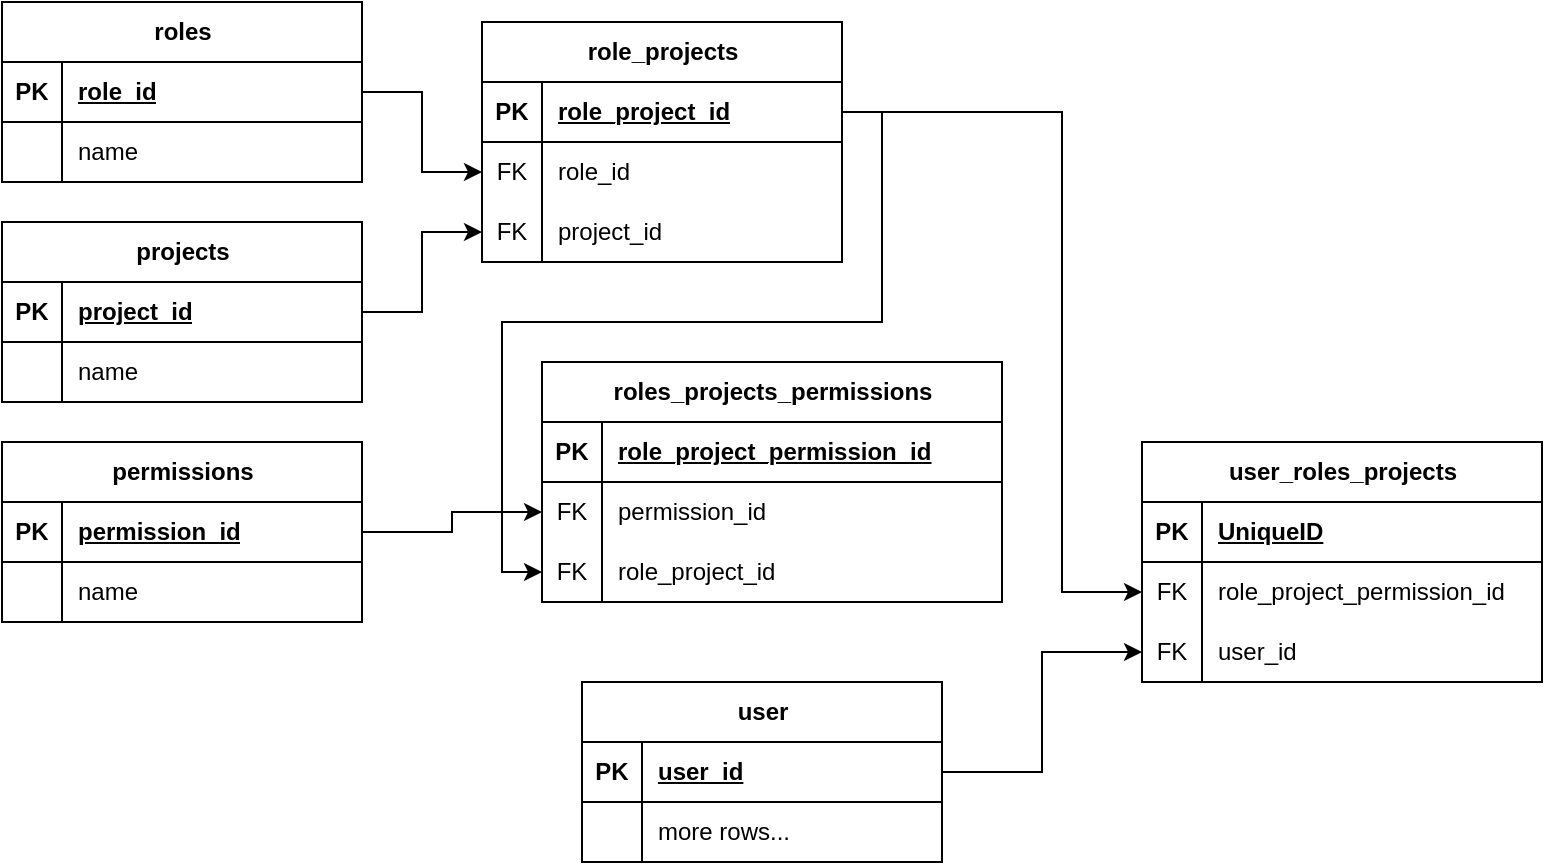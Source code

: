 <mxfile version="24.0.5" type="github">
  <diagram name="Page-1" id="IihxDoKMmYqEm5pNbVJN">
    <mxGraphModel dx="794" dy="458" grid="1" gridSize="10" guides="1" tooltips="1" connect="1" arrows="1" fold="1" page="1" pageScale="1" pageWidth="827" pageHeight="1169" math="0" shadow="0">
      <root>
        <mxCell id="0" />
        <mxCell id="1" parent="0" />
        <mxCell id="8icQrBkEeKGjX3cVh9VP-3" value="roles" style="shape=table;startSize=30;container=1;collapsible=1;childLayout=tableLayout;fixedRows=1;rowLines=0;fontStyle=1;align=center;resizeLast=1;html=1;" vertex="1" parent="1">
          <mxGeometry x="90" y="40" width="180" height="90" as="geometry" />
        </mxCell>
        <mxCell id="8icQrBkEeKGjX3cVh9VP-4" value="" style="shape=tableRow;horizontal=0;startSize=0;swimlaneHead=0;swimlaneBody=0;fillColor=none;collapsible=0;dropTarget=0;points=[[0,0.5],[1,0.5]];portConstraint=eastwest;top=0;left=0;right=0;bottom=1;" vertex="1" parent="8icQrBkEeKGjX3cVh9VP-3">
          <mxGeometry y="30" width="180" height="30" as="geometry" />
        </mxCell>
        <mxCell id="8icQrBkEeKGjX3cVh9VP-5" value="PK" style="shape=partialRectangle;connectable=0;fillColor=none;top=0;left=0;bottom=0;right=0;fontStyle=1;overflow=hidden;whiteSpace=wrap;html=1;" vertex="1" parent="8icQrBkEeKGjX3cVh9VP-4">
          <mxGeometry width="30" height="30" as="geometry">
            <mxRectangle width="30" height="30" as="alternateBounds" />
          </mxGeometry>
        </mxCell>
        <mxCell id="8icQrBkEeKGjX3cVh9VP-6" value="role_id" style="shape=partialRectangle;connectable=0;fillColor=none;top=0;left=0;bottom=0;right=0;align=left;spacingLeft=6;fontStyle=5;overflow=hidden;whiteSpace=wrap;html=1;" vertex="1" parent="8icQrBkEeKGjX3cVh9VP-4">
          <mxGeometry x="30" width="150" height="30" as="geometry">
            <mxRectangle width="150" height="30" as="alternateBounds" />
          </mxGeometry>
        </mxCell>
        <mxCell id="8icQrBkEeKGjX3cVh9VP-7" value="" style="shape=tableRow;horizontal=0;startSize=0;swimlaneHead=0;swimlaneBody=0;fillColor=none;collapsible=0;dropTarget=0;points=[[0,0.5],[1,0.5]];portConstraint=eastwest;top=0;left=0;right=0;bottom=0;" vertex="1" parent="8icQrBkEeKGjX3cVh9VP-3">
          <mxGeometry y="60" width="180" height="30" as="geometry" />
        </mxCell>
        <mxCell id="8icQrBkEeKGjX3cVh9VP-8" value="" style="shape=partialRectangle;connectable=0;fillColor=none;top=0;left=0;bottom=0;right=0;editable=1;overflow=hidden;whiteSpace=wrap;html=1;" vertex="1" parent="8icQrBkEeKGjX3cVh9VP-7">
          <mxGeometry width="30" height="30" as="geometry">
            <mxRectangle width="30" height="30" as="alternateBounds" />
          </mxGeometry>
        </mxCell>
        <mxCell id="8icQrBkEeKGjX3cVh9VP-9" value="name" style="shape=partialRectangle;connectable=0;fillColor=none;top=0;left=0;bottom=0;right=0;align=left;spacingLeft=6;overflow=hidden;whiteSpace=wrap;html=1;" vertex="1" parent="8icQrBkEeKGjX3cVh9VP-7">
          <mxGeometry x="30" width="150" height="30" as="geometry">
            <mxRectangle width="150" height="30" as="alternateBounds" />
          </mxGeometry>
        </mxCell>
        <mxCell id="8icQrBkEeKGjX3cVh9VP-16" value="projects" style="shape=table;startSize=30;container=1;collapsible=1;childLayout=tableLayout;fixedRows=1;rowLines=0;fontStyle=1;align=center;resizeLast=1;html=1;" vertex="1" parent="1">
          <mxGeometry x="90" y="150" width="180" height="90" as="geometry" />
        </mxCell>
        <mxCell id="8icQrBkEeKGjX3cVh9VP-17" value="" style="shape=tableRow;horizontal=0;startSize=0;swimlaneHead=0;swimlaneBody=0;fillColor=none;collapsible=0;dropTarget=0;points=[[0,0.5],[1,0.5]];portConstraint=eastwest;top=0;left=0;right=0;bottom=1;" vertex="1" parent="8icQrBkEeKGjX3cVh9VP-16">
          <mxGeometry y="30" width="180" height="30" as="geometry" />
        </mxCell>
        <mxCell id="8icQrBkEeKGjX3cVh9VP-18" value="PK" style="shape=partialRectangle;connectable=0;fillColor=none;top=0;left=0;bottom=0;right=0;fontStyle=1;overflow=hidden;whiteSpace=wrap;html=1;" vertex="1" parent="8icQrBkEeKGjX3cVh9VP-17">
          <mxGeometry width="30" height="30" as="geometry">
            <mxRectangle width="30" height="30" as="alternateBounds" />
          </mxGeometry>
        </mxCell>
        <mxCell id="8icQrBkEeKGjX3cVh9VP-19" value="project_id" style="shape=partialRectangle;connectable=0;fillColor=none;top=0;left=0;bottom=0;right=0;align=left;spacingLeft=6;fontStyle=5;overflow=hidden;whiteSpace=wrap;html=1;" vertex="1" parent="8icQrBkEeKGjX3cVh9VP-17">
          <mxGeometry x="30" width="150" height="30" as="geometry">
            <mxRectangle width="150" height="30" as="alternateBounds" />
          </mxGeometry>
        </mxCell>
        <mxCell id="8icQrBkEeKGjX3cVh9VP-20" value="" style="shape=tableRow;horizontal=0;startSize=0;swimlaneHead=0;swimlaneBody=0;fillColor=none;collapsible=0;dropTarget=0;points=[[0,0.5],[1,0.5]];portConstraint=eastwest;top=0;left=0;right=0;bottom=0;" vertex="1" parent="8icQrBkEeKGjX3cVh9VP-16">
          <mxGeometry y="60" width="180" height="30" as="geometry" />
        </mxCell>
        <mxCell id="8icQrBkEeKGjX3cVh9VP-21" value="" style="shape=partialRectangle;connectable=0;fillColor=none;top=0;left=0;bottom=0;right=0;editable=1;overflow=hidden;whiteSpace=wrap;html=1;" vertex="1" parent="8icQrBkEeKGjX3cVh9VP-20">
          <mxGeometry width="30" height="30" as="geometry">
            <mxRectangle width="30" height="30" as="alternateBounds" />
          </mxGeometry>
        </mxCell>
        <mxCell id="8icQrBkEeKGjX3cVh9VP-22" value="name" style="shape=partialRectangle;connectable=0;fillColor=none;top=0;left=0;bottom=0;right=0;align=left;spacingLeft=6;overflow=hidden;whiteSpace=wrap;html=1;" vertex="1" parent="8icQrBkEeKGjX3cVh9VP-20">
          <mxGeometry x="30" width="150" height="30" as="geometry">
            <mxRectangle width="150" height="30" as="alternateBounds" />
          </mxGeometry>
        </mxCell>
        <mxCell id="8icQrBkEeKGjX3cVh9VP-29" value="permissions" style="shape=table;startSize=30;container=1;collapsible=1;childLayout=tableLayout;fixedRows=1;rowLines=0;fontStyle=1;align=center;resizeLast=1;html=1;" vertex="1" parent="1">
          <mxGeometry x="90" y="260" width="180" height="90" as="geometry" />
        </mxCell>
        <mxCell id="8icQrBkEeKGjX3cVh9VP-30" value="" style="shape=tableRow;horizontal=0;startSize=0;swimlaneHead=0;swimlaneBody=0;fillColor=none;collapsible=0;dropTarget=0;points=[[0,0.5],[1,0.5]];portConstraint=eastwest;top=0;left=0;right=0;bottom=1;" vertex="1" parent="8icQrBkEeKGjX3cVh9VP-29">
          <mxGeometry y="30" width="180" height="30" as="geometry" />
        </mxCell>
        <mxCell id="8icQrBkEeKGjX3cVh9VP-31" value="PK" style="shape=partialRectangle;connectable=0;fillColor=none;top=0;left=0;bottom=0;right=0;fontStyle=1;overflow=hidden;whiteSpace=wrap;html=1;" vertex="1" parent="8icQrBkEeKGjX3cVh9VP-30">
          <mxGeometry width="30" height="30" as="geometry">
            <mxRectangle width="30" height="30" as="alternateBounds" />
          </mxGeometry>
        </mxCell>
        <mxCell id="8icQrBkEeKGjX3cVh9VP-32" value="permission_id" style="shape=partialRectangle;connectable=0;fillColor=none;top=0;left=0;bottom=0;right=0;align=left;spacingLeft=6;fontStyle=5;overflow=hidden;whiteSpace=wrap;html=1;" vertex="1" parent="8icQrBkEeKGjX3cVh9VP-30">
          <mxGeometry x="30" width="150" height="30" as="geometry">
            <mxRectangle width="150" height="30" as="alternateBounds" />
          </mxGeometry>
        </mxCell>
        <mxCell id="8icQrBkEeKGjX3cVh9VP-33" value="" style="shape=tableRow;horizontal=0;startSize=0;swimlaneHead=0;swimlaneBody=0;fillColor=none;collapsible=0;dropTarget=0;points=[[0,0.5],[1,0.5]];portConstraint=eastwest;top=0;left=0;right=0;bottom=0;" vertex="1" parent="8icQrBkEeKGjX3cVh9VP-29">
          <mxGeometry y="60" width="180" height="30" as="geometry" />
        </mxCell>
        <mxCell id="8icQrBkEeKGjX3cVh9VP-34" value="" style="shape=partialRectangle;connectable=0;fillColor=none;top=0;left=0;bottom=0;right=0;editable=1;overflow=hidden;whiteSpace=wrap;html=1;" vertex="1" parent="8icQrBkEeKGjX3cVh9VP-33">
          <mxGeometry width="30" height="30" as="geometry">
            <mxRectangle width="30" height="30" as="alternateBounds" />
          </mxGeometry>
        </mxCell>
        <mxCell id="8icQrBkEeKGjX3cVh9VP-35" value="name" style="shape=partialRectangle;connectable=0;fillColor=none;top=0;left=0;bottom=0;right=0;align=left;spacingLeft=6;overflow=hidden;whiteSpace=wrap;html=1;" vertex="1" parent="8icQrBkEeKGjX3cVh9VP-33">
          <mxGeometry x="30" width="150" height="30" as="geometry">
            <mxRectangle width="150" height="30" as="alternateBounds" />
          </mxGeometry>
        </mxCell>
        <mxCell id="8icQrBkEeKGjX3cVh9VP-42" value="roles_projects_permissions" style="shape=table;startSize=30;container=1;collapsible=1;childLayout=tableLayout;fixedRows=1;rowLines=0;fontStyle=1;align=center;resizeLast=1;html=1;" vertex="1" parent="1">
          <mxGeometry x="360" y="220" width="230" height="120" as="geometry" />
        </mxCell>
        <mxCell id="8icQrBkEeKGjX3cVh9VP-43" value="" style="shape=tableRow;horizontal=0;startSize=0;swimlaneHead=0;swimlaneBody=0;fillColor=none;collapsible=0;dropTarget=0;points=[[0,0.5],[1,0.5]];portConstraint=eastwest;top=0;left=0;right=0;bottom=1;" vertex="1" parent="8icQrBkEeKGjX3cVh9VP-42">
          <mxGeometry y="30" width="230" height="30" as="geometry" />
        </mxCell>
        <mxCell id="8icQrBkEeKGjX3cVh9VP-44" value="PK" style="shape=partialRectangle;connectable=0;fillColor=none;top=0;left=0;bottom=0;right=0;fontStyle=1;overflow=hidden;whiteSpace=wrap;html=1;" vertex="1" parent="8icQrBkEeKGjX3cVh9VP-43">
          <mxGeometry width="30" height="30" as="geometry">
            <mxRectangle width="30" height="30" as="alternateBounds" />
          </mxGeometry>
        </mxCell>
        <mxCell id="8icQrBkEeKGjX3cVh9VP-45" value="role_project_permission_id" style="shape=partialRectangle;connectable=0;fillColor=none;top=0;left=0;bottom=0;right=0;align=left;spacingLeft=6;fontStyle=5;overflow=hidden;whiteSpace=wrap;html=1;" vertex="1" parent="8icQrBkEeKGjX3cVh9VP-43">
          <mxGeometry x="30" width="200" height="30" as="geometry">
            <mxRectangle width="200" height="30" as="alternateBounds" />
          </mxGeometry>
        </mxCell>
        <mxCell id="8icQrBkEeKGjX3cVh9VP-68" value="" style="shape=tableRow;horizontal=0;startSize=0;swimlaneHead=0;swimlaneBody=0;fillColor=none;collapsible=0;dropTarget=0;points=[[0,0.5],[1,0.5]];portConstraint=eastwest;top=0;left=0;right=0;bottom=0;" vertex="1" parent="8icQrBkEeKGjX3cVh9VP-42">
          <mxGeometry y="60" width="230" height="30" as="geometry" />
        </mxCell>
        <mxCell id="8icQrBkEeKGjX3cVh9VP-69" value="FK" style="shape=partialRectangle;connectable=0;fillColor=none;top=0;left=0;bottom=0;right=0;editable=1;overflow=hidden;whiteSpace=wrap;html=1;" vertex="1" parent="8icQrBkEeKGjX3cVh9VP-68">
          <mxGeometry width="30" height="30" as="geometry">
            <mxRectangle width="30" height="30" as="alternateBounds" />
          </mxGeometry>
        </mxCell>
        <mxCell id="8icQrBkEeKGjX3cVh9VP-70" value="permission_id" style="shape=partialRectangle;connectable=0;fillColor=none;top=0;left=0;bottom=0;right=0;align=left;spacingLeft=6;overflow=hidden;whiteSpace=wrap;html=1;" vertex="1" parent="8icQrBkEeKGjX3cVh9VP-68">
          <mxGeometry x="30" width="200" height="30" as="geometry">
            <mxRectangle width="200" height="30" as="alternateBounds" />
          </mxGeometry>
        </mxCell>
        <mxCell id="8icQrBkEeKGjX3cVh9VP-114" style="shape=tableRow;horizontal=0;startSize=0;swimlaneHead=0;swimlaneBody=0;fillColor=none;collapsible=0;dropTarget=0;points=[[0,0.5],[1,0.5]];portConstraint=eastwest;top=0;left=0;right=0;bottom=0;" vertex="1" parent="8icQrBkEeKGjX3cVh9VP-42">
          <mxGeometry y="90" width="230" height="30" as="geometry" />
        </mxCell>
        <mxCell id="8icQrBkEeKGjX3cVh9VP-115" value="FK" style="shape=partialRectangle;connectable=0;fillColor=none;top=0;left=0;bottom=0;right=0;editable=1;overflow=hidden;whiteSpace=wrap;html=1;" vertex="1" parent="8icQrBkEeKGjX3cVh9VP-114">
          <mxGeometry width="30" height="30" as="geometry">
            <mxRectangle width="30" height="30" as="alternateBounds" />
          </mxGeometry>
        </mxCell>
        <mxCell id="8icQrBkEeKGjX3cVh9VP-116" value="role_project_id" style="shape=partialRectangle;connectable=0;fillColor=none;top=0;left=0;bottom=0;right=0;align=left;spacingLeft=6;overflow=hidden;whiteSpace=wrap;html=1;" vertex="1" parent="8icQrBkEeKGjX3cVh9VP-114">
          <mxGeometry x="30" width="200" height="30" as="geometry">
            <mxRectangle width="200" height="30" as="alternateBounds" />
          </mxGeometry>
        </mxCell>
        <mxCell id="8icQrBkEeKGjX3cVh9VP-55" value="user_roles_projects" style="shape=table;startSize=30;container=1;collapsible=1;childLayout=tableLayout;fixedRows=1;rowLines=0;fontStyle=1;align=center;resizeLast=1;html=1;" vertex="1" parent="1">
          <mxGeometry x="660" y="260" width="200" height="120" as="geometry" />
        </mxCell>
        <mxCell id="8icQrBkEeKGjX3cVh9VP-56" value="" style="shape=tableRow;horizontal=0;startSize=0;swimlaneHead=0;swimlaneBody=0;fillColor=none;collapsible=0;dropTarget=0;points=[[0,0.5],[1,0.5]];portConstraint=eastwest;top=0;left=0;right=0;bottom=1;" vertex="1" parent="8icQrBkEeKGjX3cVh9VP-55">
          <mxGeometry y="30" width="200" height="30" as="geometry" />
        </mxCell>
        <mxCell id="8icQrBkEeKGjX3cVh9VP-57" value="PK" style="shape=partialRectangle;connectable=0;fillColor=none;top=0;left=0;bottom=0;right=0;fontStyle=1;overflow=hidden;whiteSpace=wrap;html=1;" vertex="1" parent="8icQrBkEeKGjX3cVh9VP-56">
          <mxGeometry width="30" height="30" as="geometry">
            <mxRectangle width="30" height="30" as="alternateBounds" />
          </mxGeometry>
        </mxCell>
        <mxCell id="8icQrBkEeKGjX3cVh9VP-58" value="UniqueID" style="shape=partialRectangle;connectable=0;fillColor=none;top=0;left=0;bottom=0;right=0;align=left;spacingLeft=6;fontStyle=5;overflow=hidden;whiteSpace=wrap;html=1;" vertex="1" parent="8icQrBkEeKGjX3cVh9VP-56">
          <mxGeometry x="30" width="170" height="30" as="geometry">
            <mxRectangle width="170" height="30" as="alternateBounds" />
          </mxGeometry>
        </mxCell>
        <mxCell id="8icQrBkEeKGjX3cVh9VP-59" value="" style="shape=tableRow;horizontal=0;startSize=0;swimlaneHead=0;swimlaneBody=0;fillColor=none;collapsible=0;dropTarget=0;points=[[0,0.5],[1,0.5]];portConstraint=eastwest;top=0;left=0;right=0;bottom=0;" vertex="1" parent="8icQrBkEeKGjX3cVh9VP-55">
          <mxGeometry y="60" width="200" height="30" as="geometry" />
        </mxCell>
        <mxCell id="8icQrBkEeKGjX3cVh9VP-60" value="FK" style="shape=partialRectangle;connectable=0;fillColor=none;top=0;left=0;bottom=0;right=0;editable=1;overflow=hidden;whiteSpace=wrap;html=1;" vertex="1" parent="8icQrBkEeKGjX3cVh9VP-59">
          <mxGeometry width="30" height="30" as="geometry">
            <mxRectangle width="30" height="30" as="alternateBounds" />
          </mxGeometry>
        </mxCell>
        <mxCell id="8icQrBkEeKGjX3cVh9VP-61" value="role_project_permission_id" style="shape=partialRectangle;connectable=0;fillColor=none;top=0;left=0;bottom=0;right=0;align=left;spacingLeft=6;overflow=hidden;whiteSpace=wrap;html=1;" vertex="1" parent="8icQrBkEeKGjX3cVh9VP-59">
          <mxGeometry x="30" width="170" height="30" as="geometry">
            <mxRectangle width="170" height="30" as="alternateBounds" />
          </mxGeometry>
        </mxCell>
        <mxCell id="8icQrBkEeKGjX3cVh9VP-62" value="" style="shape=tableRow;horizontal=0;startSize=0;swimlaneHead=0;swimlaneBody=0;fillColor=none;collapsible=0;dropTarget=0;points=[[0,0.5],[1,0.5]];portConstraint=eastwest;top=0;left=0;right=0;bottom=0;" vertex="1" parent="8icQrBkEeKGjX3cVh9VP-55">
          <mxGeometry y="90" width="200" height="30" as="geometry" />
        </mxCell>
        <mxCell id="8icQrBkEeKGjX3cVh9VP-63" value="FK" style="shape=partialRectangle;connectable=0;fillColor=none;top=0;left=0;bottom=0;right=0;editable=1;overflow=hidden;whiteSpace=wrap;html=1;" vertex="1" parent="8icQrBkEeKGjX3cVh9VP-62">
          <mxGeometry width="30" height="30" as="geometry">
            <mxRectangle width="30" height="30" as="alternateBounds" />
          </mxGeometry>
        </mxCell>
        <mxCell id="8icQrBkEeKGjX3cVh9VP-64" value="user_id" style="shape=partialRectangle;connectable=0;fillColor=none;top=0;left=0;bottom=0;right=0;align=left;spacingLeft=6;overflow=hidden;whiteSpace=wrap;html=1;" vertex="1" parent="8icQrBkEeKGjX3cVh9VP-62">
          <mxGeometry x="30" width="170" height="30" as="geometry">
            <mxRectangle width="170" height="30" as="alternateBounds" />
          </mxGeometry>
        </mxCell>
        <mxCell id="8icQrBkEeKGjX3cVh9VP-77" value="user" style="shape=table;startSize=30;container=1;collapsible=1;childLayout=tableLayout;fixedRows=1;rowLines=0;fontStyle=1;align=center;resizeLast=1;html=1;" vertex="1" parent="1">
          <mxGeometry x="380" y="380" width="180" height="90" as="geometry" />
        </mxCell>
        <mxCell id="8icQrBkEeKGjX3cVh9VP-78" value="" style="shape=tableRow;horizontal=0;startSize=0;swimlaneHead=0;swimlaneBody=0;fillColor=none;collapsible=0;dropTarget=0;points=[[0,0.5],[1,0.5]];portConstraint=eastwest;top=0;left=0;right=0;bottom=1;" vertex="1" parent="8icQrBkEeKGjX3cVh9VP-77">
          <mxGeometry y="30" width="180" height="30" as="geometry" />
        </mxCell>
        <mxCell id="8icQrBkEeKGjX3cVh9VP-79" value="PK" style="shape=partialRectangle;connectable=0;fillColor=none;top=0;left=0;bottom=0;right=0;fontStyle=1;overflow=hidden;whiteSpace=wrap;html=1;" vertex="1" parent="8icQrBkEeKGjX3cVh9VP-78">
          <mxGeometry width="30" height="30" as="geometry">
            <mxRectangle width="30" height="30" as="alternateBounds" />
          </mxGeometry>
        </mxCell>
        <mxCell id="8icQrBkEeKGjX3cVh9VP-80" value="user_id" style="shape=partialRectangle;connectable=0;fillColor=none;top=0;left=0;bottom=0;right=0;align=left;spacingLeft=6;fontStyle=5;overflow=hidden;whiteSpace=wrap;html=1;" vertex="1" parent="8icQrBkEeKGjX3cVh9VP-78">
          <mxGeometry x="30" width="150" height="30" as="geometry">
            <mxRectangle width="150" height="30" as="alternateBounds" />
          </mxGeometry>
        </mxCell>
        <mxCell id="8icQrBkEeKGjX3cVh9VP-81" value="" style="shape=tableRow;horizontal=0;startSize=0;swimlaneHead=0;swimlaneBody=0;fillColor=none;collapsible=0;dropTarget=0;points=[[0,0.5],[1,0.5]];portConstraint=eastwest;top=0;left=0;right=0;bottom=0;" vertex="1" parent="8icQrBkEeKGjX3cVh9VP-77">
          <mxGeometry y="60" width="180" height="30" as="geometry" />
        </mxCell>
        <mxCell id="8icQrBkEeKGjX3cVh9VP-82" value="" style="shape=partialRectangle;connectable=0;fillColor=none;top=0;left=0;bottom=0;right=0;editable=1;overflow=hidden;whiteSpace=wrap;html=1;" vertex="1" parent="8icQrBkEeKGjX3cVh9VP-81">
          <mxGeometry width="30" height="30" as="geometry">
            <mxRectangle width="30" height="30" as="alternateBounds" />
          </mxGeometry>
        </mxCell>
        <mxCell id="8icQrBkEeKGjX3cVh9VP-83" value="more rows..." style="shape=partialRectangle;connectable=0;fillColor=none;top=0;left=0;bottom=0;right=0;align=left;spacingLeft=6;overflow=hidden;whiteSpace=wrap;html=1;" vertex="1" parent="8icQrBkEeKGjX3cVh9VP-81">
          <mxGeometry x="30" width="150" height="30" as="geometry">
            <mxRectangle width="150" height="30" as="alternateBounds" />
          </mxGeometry>
        </mxCell>
        <mxCell id="8icQrBkEeKGjX3cVh9VP-92" value="role_projects" style="shape=table;startSize=30;container=1;collapsible=1;childLayout=tableLayout;fixedRows=1;rowLines=0;fontStyle=1;align=center;resizeLast=1;html=1;" vertex="1" parent="1">
          <mxGeometry x="330" y="50" width="180" height="120" as="geometry" />
        </mxCell>
        <mxCell id="8icQrBkEeKGjX3cVh9VP-93" value="" style="shape=tableRow;horizontal=0;startSize=0;swimlaneHead=0;swimlaneBody=0;fillColor=none;collapsible=0;dropTarget=0;points=[[0,0.5],[1,0.5]];portConstraint=eastwest;top=0;left=0;right=0;bottom=1;" vertex="1" parent="8icQrBkEeKGjX3cVh9VP-92">
          <mxGeometry y="30" width="180" height="30" as="geometry" />
        </mxCell>
        <mxCell id="8icQrBkEeKGjX3cVh9VP-94" value="PK" style="shape=partialRectangle;connectable=0;fillColor=none;top=0;left=0;bottom=0;right=0;fontStyle=1;overflow=hidden;whiteSpace=wrap;html=1;" vertex="1" parent="8icQrBkEeKGjX3cVh9VP-93">
          <mxGeometry width="30" height="30" as="geometry">
            <mxRectangle width="30" height="30" as="alternateBounds" />
          </mxGeometry>
        </mxCell>
        <mxCell id="8icQrBkEeKGjX3cVh9VP-95" value="role_project_id" style="shape=partialRectangle;connectable=0;fillColor=none;top=0;left=0;bottom=0;right=0;align=left;spacingLeft=6;fontStyle=5;overflow=hidden;whiteSpace=wrap;html=1;" vertex="1" parent="8icQrBkEeKGjX3cVh9VP-93">
          <mxGeometry x="30" width="150" height="30" as="geometry">
            <mxRectangle width="150" height="30" as="alternateBounds" />
          </mxGeometry>
        </mxCell>
        <mxCell id="8icQrBkEeKGjX3cVh9VP-96" value="" style="shape=tableRow;horizontal=0;startSize=0;swimlaneHead=0;swimlaneBody=0;fillColor=none;collapsible=0;dropTarget=0;points=[[0,0.5],[1,0.5]];portConstraint=eastwest;top=0;left=0;right=0;bottom=0;" vertex="1" parent="8icQrBkEeKGjX3cVh9VP-92">
          <mxGeometry y="60" width="180" height="30" as="geometry" />
        </mxCell>
        <mxCell id="8icQrBkEeKGjX3cVh9VP-97" value="FK" style="shape=partialRectangle;connectable=0;fillColor=none;top=0;left=0;bottom=0;right=0;editable=1;overflow=hidden;whiteSpace=wrap;html=1;" vertex="1" parent="8icQrBkEeKGjX3cVh9VP-96">
          <mxGeometry width="30" height="30" as="geometry">
            <mxRectangle width="30" height="30" as="alternateBounds" />
          </mxGeometry>
        </mxCell>
        <mxCell id="8icQrBkEeKGjX3cVh9VP-98" value="role_id" style="shape=partialRectangle;connectable=0;fillColor=none;top=0;left=0;bottom=0;right=0;align=left;spacingLeft=6;overflow=hidden;whiteSpace=wrap;html=1;" vertex="1" parent="8icQrBkEeKGjX3cVh9VP-96">
          <mxGeometry x="30" width="150" height="30" as="geometry">
            <mxRectangle width="150" height="30" as="alternateBounds" />
          </mxGeometry>
        </mxCell>
        <mxCell id="8icQrBkEeKGjX3cVh9VP-99" value="" style="shape=tableRow;horizontal=0;startSize=0;swimlaneHead=0;swimlaneBody=0;fillColor=none;collapsible=0;dropTarget=0;points=[[0,0.5],[1,0.5]];portConstraint=eastwest;top=0;left=0;right=0;bottom=0;" vertex="1" parent="8icQrBkEeKGjX3cVh9VP-92">
          <mxGeometry y="90" width="180" height="30" as="geometry" />
        </mxCell>
        <mxCell id="8icQrBkEeKGjX3cVh9VP-100" value="FK" style="shape=partialRectangle;connectable=0;fillColor=none;top=0;left=0;bottom=0;right=0;editable=1;overflow=hidden;whiteSpace=wrap;html=1;" vertex="1" parent="8icQrBkEeKGjX3cVh9VP-99">
          <mxGeometry width="30" height="30" as="geometry">
            <mxRectangle width="30" height="30" as="alternateBounds" />
          </mxGeometry>
        </mxCell>
        <mxCell id="8icQrBkEeKGjX3cVh9VP-101" value="project_id" style="shape=partialRectangle;connectable=0;fillColor=none;top=0;left=0;bottom=0;right=0;align=left;spacingLeft=6;overflow=hidden;whiteSpace=wrap;html=1;" vertex="1" parent="8icQrBkEeKGjX3cVh9VP-99">
          <mxGeometry x="30" width="150" height="30" as="geometry">
            <mxRectangle width="150" height="30" as="alternateBounds" />
          </mxGeometry>
        </mxCell>
        <mxCell id="8icQrBkEeKGjX3cVh9VP-110" style="edgeStyle=orthogonalEdgeStyle;rounded=0;orthogonalLoop=1;jettySize=auto;html=1;exitX=1;exitY=0.5;exitDx=0;exitDy=0;entryX=0;entryY=0.5;entryDx=0;entryDy=0;" edge="1" parent="1" source="8icQrBkEeKGjX3cVh9VP-4" target="8icQrBkEeKGjX3cVh9VP-96">
          <mxGeometry relative="1" as="geometry" />
        </mxCell>
        <mxCell id="8icQrBkEeKGjX3cVh9VP-111" style="edgeStyle=orthogonalEdgeStyle;rounded=0;orthogonalLoop=1;jettySize=auto;html=1;exitX=1;exitY=0.5;exitDx=0;exitDy=0;entryX=0;entryY=0.5;entryDx=0;entryDy=0;" edge="1" parent="1" source="8icQrBkEeKGjX3cVh9VP-17" target="8icQrBkEeKGjX3cVh9VP-99">
          <mxGeometry relative="1" as="geometry" />
        </mxCell>
        <mxCell id="8icQrBkEeKGjX3cVh9VP-117" style="edgeStyle=orthogonalEdgeStyle;rounded=0;orthogonalLoop=1;jettySize=auto;html=1;exitX=1;exitY=0.5;exitDx=0;exitDy=0;entryX=0;entryY=0.5;entryDx=0;entryDy=0;" edge="1" parent="1" source="8icQrBkEeKGjX3cVh9VP-93" target="8icQrBkEeKGjX3cVh9VP-114">
          <mxGeometry relative="1" as="geometry">
            <Array as="points">
              <mxPoint x="530" y="95" />
              <mxPoint x="530" y="200" />
              <mxPoint x="340" y="200" />
              <mxPoint x="340" y="325" />
            </Array>
          </mxGeometry>
        </mxCell>
        <mxCell id="8icQrBkEeKGjX3cVh9VP-119" style="edgeStyle=orthogonalEdgeStyle;rounded=0;orthogonalLoop=1;jettySize=auto;html=1;exitX=1;exitY=0.5;exitDx=0;exitDy=0;entryX=0;entryY=0.5;entryDx=0;entryDy=0;" edge="1" parent="1" source="8icQrBkEeKGjX3cVh9VP-30" target="8icQrBkEeKGjX3cVh9VP-68">
          <mxGeometry relative="1" as="geometry" />
        </mxCell>
        <mxCell id="8icQrBkEeKGjX3cVh9VP-120" style="edgeStyle=orthogonalEdgeStyle;rounded=0;orthogonalLoop=1;jettySize=auto;html=1;exitX=1;exitY=0.5;exitDx=0;exitDy=0;entryX=0;entryY=0.5;entryDx=0;entryDy=0;" edge="1" parent="1" source="8icQrBkEeKGjX3cVh9VP-78" target="8icQrBkEeKGjX3cVh9VP-62">
          <mxGeometry relative="1" as="geometry" />
        </mxCell>
        <mxCell id="8icQrBkEeKGjX3cVh9VP-121" style="edgeStyle=orthogonalEdgeStyle;rounded=0;orthogonalLoop=1;jettySize=auto;html=1;exitX=1;exitY=0.5;exitDx=0;exitDy=0;" edge="1" parent="1" source="8icQrBkEeKGjX3cVh9VP-93" target="8icQrBkEeKGjX3cVh9VP-59">
          <mxGeometry relative="1" as="geometry">
            <Array as="points">
              <mxPoint x="620" y="95" />
              <mxPoint x="620" y="335" />
            </Array>
          </mxGeometry>
        </mxCell>
      </root>
    </mxGraphModel>
  </diagram>
</mxfile>
